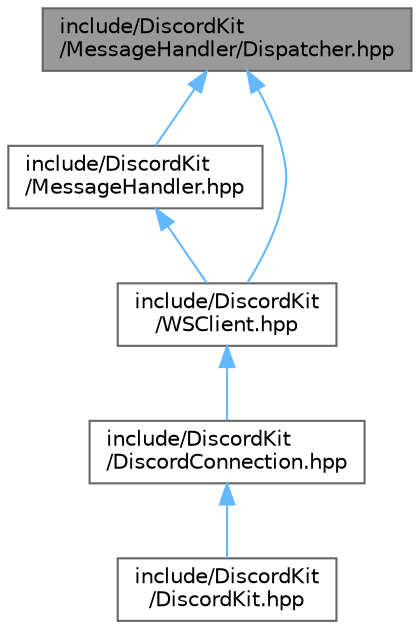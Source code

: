 digraph "include/DiscordKit/MessageHandler/Dispatcher.hpp"
{
 // LATEX_PDF_SIZE
  bgcolor="transparent";
  edge [fontname=Helvetica,fontsize=10,labelfontname=Helvetica,labelfontsize=10];
  node [fontname=Helvetica,fontsize=10,shape=box,height=0.2,width=0.4];
  Node1 [id="Node000001",label="include/DiscordKit\l/MessageHandler/Dispatcher.hpp",height=0.2,width=0.4,color="gray40", fillcolor="grey60", style="filled", fontcolor="black",tooltip=" "];
  Node1 -> Node2 [id="edge1_Node000001_Node000002",dir="back",color="steelblue1",style="solid",tooltip=" "];
  Node2 [id="Node000002",label="include/DiscordKit\l/MessageHandler.hpp",height=0.2,width=0.4,color="grey40", fillcolor="white", style="filled",URL="$d8/d08/MessageHandler_8hpp.html",tooltip=" "];
  Node2 -> Node3 [id="edge2_Node000002_Node000003",dir="back",color="steelblue1",style="solid",tooltip=" "];
  Node3 [id="Node000003",label="include/DiscordKit\l/WSClient.hpp",height=0.2,width=0.4,color="grey40", fillcolor="white", style="filled",URL="$de/d0f/WSClient_8hpp.html",tooltip=" "];
  Node3 -> Node4 [id="edge3_Node000003_Node000004",dir="back",color="steelblue1",style="solid",tooltip=" "];
  Node4 [id="Node000004",label="include/DiscordKit\l/DiscordConnection.hpp",height=0.2,width=0.4,color="grey40", fillcolor="white", style="filled",URL="$da/d52/DiscordConnection_8hpp.html",tooltip=" "];
  Node4 -> Node5 [id="edge4_Node000004_Node000005",dir="back",color="steelblue1",style="solid",tooltip=" "];
  Node5 [id="Node000005",label="include/DiscordKit\l/DiscordKit.hpp",height=0.2,width=0.4,color="grey40", fillcolor="white", style="filled",URL="$df/dec/DiscordKit_8hpp.html",tooltip=" "];
  Node1 -> Node3 [id="edge5_Node000001_Node000003",dir="back",color="steelblue1",style="solid",tooltip=" "];
}
